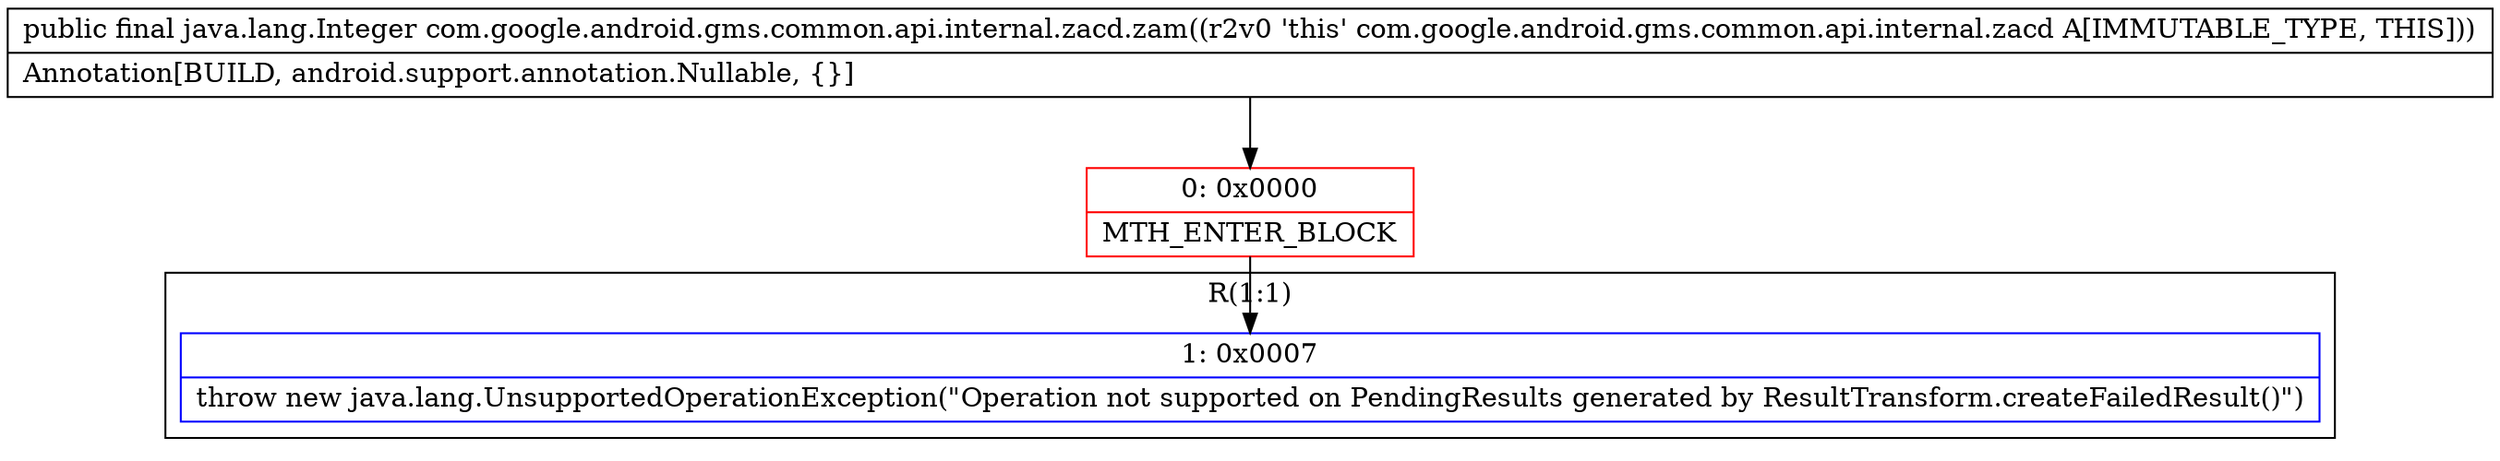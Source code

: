 digraph "CFG forcom.google.android.gms.common.api.internal.zacd.zam()Ljava\/lang\/Integer;" {
subgraph cluster_Region_373637838 {
label = "R(1:1)";
node [shape=record,color=blue];
Node_1 [shape=record,label="{1\:\ 0x0007|throw new java.lang.UnsupportedOperationException(\"Operation not supported on PendingResults generated by ResultTransform.createFailedResult()\")\l}"];
}
Node_0 [shape=record,color=red,label="{0\:\ 0x0000|MTH_ENTER_BLOCK\l}"];
MethodNode[shape=record,label="{public final java.lang.Integer com.google.android.gms.common.api.internal.zacd.zam((r2v0 'this' com.google.android.gms.common.api.internal.zacd A[IMMUTABLE_TYPE, THIS]))  | Annotation[BUILD, android.support.annotation.Nullable, \{\}]\l}"];
MethodNode -> Node_0;
Node_0 -> Node_1;
}

